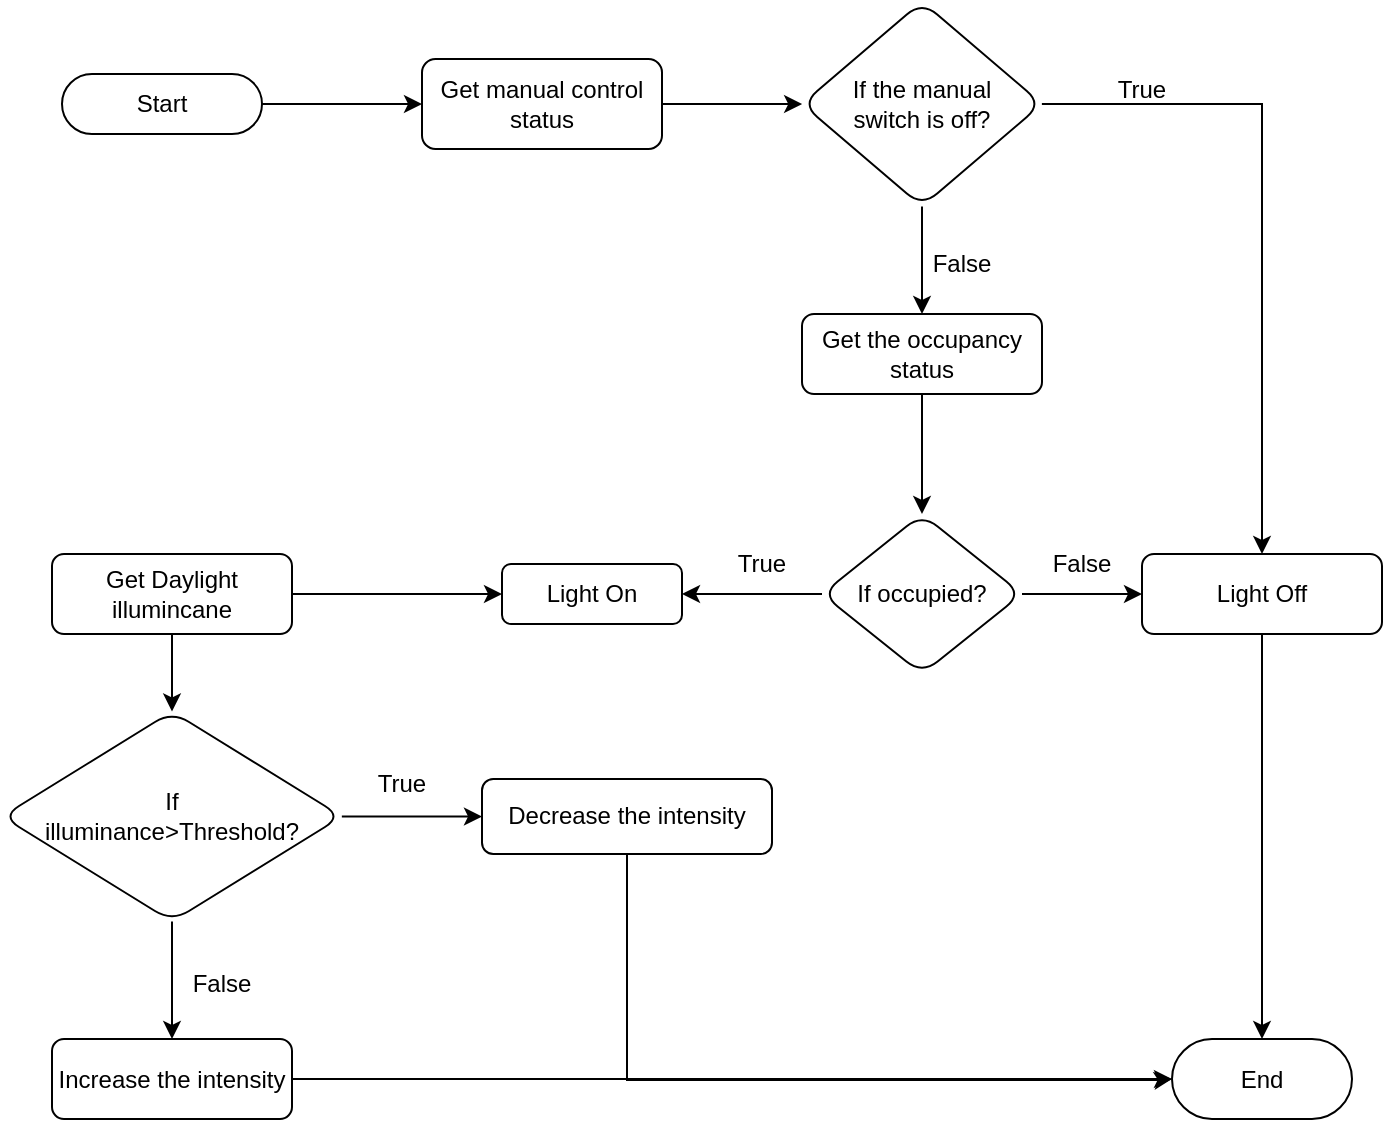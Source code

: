 <mxfile version="20.3.7" type="device"><diagram id="NYH5wvCjKWiZQ_MnIF8O" name="Page-1"><mxGraphModel dx="1038" dy="539" grid="1" gridSize="10" guides="1" tooltips="1" connect="1" arrows="1" fold="1" page="1" pageScale="1" pageWidth="850" pageHeight="1100" math="0" shadow="0"><root><mxCell id="0"/><mxCell id="1" parent="0"/><mxCell id="BGQNkscbaPMN65yg1KjA-3" style="edgeStyle=orthogonalEdgeStyle;rounded=0;orthogonalLoop=1;jettySize=auto;html=1;entryX=0;entryY=0.5;entryDx=0;entryDy=0;" parent="1" source="BGQNkscbaPMN65yg1KjA-1" target="BGQNkscbaPMN65yg1KjA-2" edge="1"><mxGeometry relative="1" as="geometry"/></mxCell><mxCell id="BGQNkscbaPMN65yg1KjA-1" value="Start" style="rounded=1;whiteSpace=wrap;html=1;arcSize=50;" parent="1" vertex="1"><mxGeometry x="170" y="70" width="100" height="30" as="geometry"/></mxCell><mxCell id="BGQNkscbaPMN65yg1KjA-5" value="" style="edgeStyle=orthogonalEdgeStyle;rounded=0;orthogonalLoop=1;jettySize=auto;html=1;" parent="1" source="BGQNkscbaPMN65yg1KjA-2" target="BGQNkscbaPMN65yg1KjA-4" edge="1"><mxGeometry relative="1" as="geometry"/></mxCell><mxCell id="BGQNkscbaPMN65yg1KjA-2" value="Get manual control status" style="rounded=1;whiteSpace=wrap;html=1;" parent="1" vertex="1"><mxGeometry x="350" y="62.5" width="120" height="45" as="geometry"/></mxCell><mxCell id="BGQNkscbaPMN65yg1KjA-7" value="" style="edgeStyle=orthogonalEdgeStyle;rounded=0;orthogonalLoop=1;jettySize=auto;html=1;" parent="1" source="BGQNkscbaPMN65yg1KjA-4" target="BGQNkscbaPMN65yg1KjA-6" edge="1"><mxGeometry relative="1" as="geometry"/></mxCell><mxCell id="BGQNkscbaPMN65yg1KjA-10" value="" style="edgeStyle=orthogonalEdgeStyle;rounded=0;orthogonalLoop=1;jettySize=auto;html=1;" parent="1" source="BGQNkscbaPMN65yg1KjA-4" target="BGQNkscbaPMN65yg1KjA-9" edge="1"><mxGeometry relative="1" as="geometry"/></mxCell><mxCell id="BGQNkscbaPMN65yg1KjA-4" value="If the manual&lt;br&gt;switch is off?" style="rhombus;whiteSpace=wrap;html=1;rounded=1;" parent="1" vertex="1"><mxGeometry x="540" y="33.75" width="120" height="102.5" as="geometry"/></mxCell><mxCell id="BGQNkscbaPMN65yg1KjA-34" value="" style="edgeStyle=orthogonalEdgeStyle;rounded=0;orthogonalLoop=1;jettySize=auto;html=1;" parent="1" source="BGQNkscbaPMN65yg1KjA-6" target="BGQNkscbaPMN65yg1KjA-33" edge="1"><mxGeometry relative="1" as="geometry"/></mxCell><mxCell id="BGQNkscbaPMN65yg1KjA-6" value="Light Off" style="whiteSpace=wrap;html=1;rounded=1;" parent="1" vertex="1"><mxGeometry x="710" y="310" width="120" height="40" as="geometry"/></mxCell><mxCell id="BGQNkscbaPMN65yg1KjA-8" value="True" style="text;html=1;strokeColor=none;fillColor=none;align=center;verticalAlign=middle;whiteSpace=wrap;rounded=0;" parent="1" vertex="1"><mxGeometry x="680" y="62.5" width="60" height="30" as="geometry"/></mxCell><mxCell id="BGQNkscbaPMN65yg1KjA-13" value="" style="edgeStyle=orthogonalEdgeStyle;rounded=0;orthogonalLoop=1;jettySize=auto;html=1;" parent="1" source="BGQNkscbaPMN65yg1KjA-9" target="BGQNkscbaPMN65yg1KjA-12" edge="1"><mxGeometry relative="1" as="geometry"/></mxCell><mxCell id="BGQNkscbaPMN65yg1KjA-9" value="Get the occupancy status" style="whiteSpace=wrap;html=1;rounded=1;" parent="1" vertex="1"><mxGeometry x="540" y="190" width="120" height="40" as="geometry"/></mxCell><mxCell id="BGQNkscbaPMN65yg1KjA-11" value="False" style="text;html=1;strokeColor=none;fillColor=none;align=center;verticalAlign=middle;whiteSpace=wrap;rounded=0;" parent="1" vertex="1"><mxGeometry x="590" y="150" width="60" height="30" as="geometry"/></mxCell><mxCell id="BGQNkscbaPMN65yg1KjA-14" style="edgeStyle=orthogonalEdgeStyle;rounded=0;orthogonalLoop=1;jettySize=auto;html=1;exitX=1;exitY=0.5;exitDx=0;exitDy=0;entryX=0;entryY=0.5;entryDx=0;entryDy=0;" parent="1" source="BGQNkscbaPMN65yg1KjA-12" target="BGQNkscbaPMN65yg1KjA-6" edge="1"><mxGeometry relative="1" as="geometry"/></mxCell><mxCell id="BGQNkscbaPMN65yg1KjA-27" value="" style="edgeStyle=orthogonalEdgeStyle;rounded=0;orthogonalLoop=1;jettySize=auto;html=1;" parent="1" source="BGQNkscbaPMN65yg1KjA-12" target="BGQNkscbaPMN65yg1KjA-26" edge="1"><mxGeometry relative="1" as="geometry"/></mxCell><mxCell id="BGQNkscbaPMN65yg1KjA-12" value="If occupied?" style="rhombus;whiteSpace=wrap;html=1;rounded=1;" parent="1" vertex="1"><mxGeometry x="550" y="290" width="100" height="80" as="geometry"/></mxCell><mxCell id="BGQNkscbaPMN65yg1KjA-15" value="False" style="text;html=1;strokeColor=none;fillColor=none;align=center;verticalAlign=middle;whiteSpace=wrap;rounded=0;" parent="1" vertex="1"><mxGeometry x="650" y="300" width="60" height="30" as="geometry"/></mxCell><mxCell id="BGQNkscbaPMN65yg1KjA-22" value="" style="edgeStyle=orthogonalEdgeStyle;rounded=0;orthogonalLoop=1;jettySize=auto;html=1;" parent="1" source="BGQNkscbaPMN65yg1KjA-18" target="BGQNkscbaPMN65yg1KjA-21" edge="1"><mxGeometry relative="1" as="geometry"/></mxCell><mxCell id="BGQNkscbaPMN65yg1KjA-30" style="edgeStyle=orthogonalEdgeStyle;rounded=0;orthogonalLoop=1;jettySize=auto;html=1;entryX=0;entryY=0.5;entryDx=0;entryDy=0;" parent="1" source="BGQNkscbaPMN65yg1KjA-18" target="BGQNkscbaPMN65yg1KjA-26" edge="1"><mxGeometry relative="1" as="geometry"/></mxCell><mxCell id="BGQNkscbaPMN65yg1KjA-18" value="Get Daylight illumincane" style="whiteSpace=wrap;html=1;rounded=1;" parent="1" vertex="1"><mxGeometry x="165" y="310" width="120" height="40" as="geometry"/></mxCell><mxCell id="BGQNkscbaPMN65yg1KjA-20" value="True" style="text;html=1;strokeColor=none;fillColor=none;align=center;verticalAlign=middle;whiteSpace=wrap;rounded=0;" parent="1" vertex="1"><mxGeometry x="490" y="300" width="60" height="30" as="geometry"/></mxCell><mxCell id="BGQNkscbaPMN65yg1KjA-24" value="" style="edgeStyle=orthogonalEdgeStyle;rounded=0;orthogonalLoop=1;jettySize=auto;html=1;" parent="1" source="BGQNkscbaPMN65yg1KjA-21" target="BGQNkscbaPMN65yg1KjA-23" edge="1"><mxGeometry relative="1" as="geometry"/></mxCell><mxCell id="BGQNkscbaPMN65yg1KjA-32" value="" style="edgeStyle=orthogonalEdgeStyle;rounded=0;orthogonalLoop=1;jettySize=auto;html=1;" parent="1" source="BGQNkscbaPMN65yg1KjA-21" target="BGQNkscbaPMN65yg1KjA-31" edge="1"><mxGeometry relative="1" as="geometry"/></mxCell><mxCell id="BGQNkscbaPMN65yg1KjA-21" value="If&lt;br&gt;illuminance&amp;gt;Threshold?" style="rhombus;whiteSpace=wrap;html=1;rounded=1;" parent="1" vertex="1"><mxGeometry x="140" y="388.75" width="170" height="105" as="geometry"/></mxCell><mxCell id="BGQNkscbaPMN65yg1KjA-36" style="edgeStyle=orthogonalEdgeStyle;rounded=0;orthogonalLoop=1;jettySize=auto;html=1;entryX=0;entryY=0.5;entryDx=0;entryDy=0;" parent="1" source="BGQNkscbaPMN65yg1KjA-23" target="BGQNkscbaPMN65yg1KjA-33" edge="1"><mxGeometry relative="1" as="geometry"/></mxCell><mxCell id="BGQNkscbaPMN65yg1KjA-23" value="Increase the intensity" style="whiteSpace=wrap;html=1;rounded=1;" parent="1" vertex="1"><mxGeometry x="165" y="552.5" width="120" height="40" as="geometry"/></mxCell><mxCell id="BGQNkscbaPMN65yg1KjA-26" value="Light On" style="whiteSpace=wrap;html=1;rounded=1;" parent="1" vertex="1"><mxGeometry x="390" y="315" width="90" height="30" as="geometry"/></mxCell><mxCell id="BGQNkscbaPMN65yg1KjA-35" style="edgeStyle=orthogonalEdgeStyle;rounded=0;orthogonalLoop=1;jettySize=auto;html=1;entryX=0;entryY=0.5;entryDx=0;entryDy=0;" parent="1" source="BGQNkscbaPMN65yg1KjA-31" target="BGQNkscbaPMN65yg1KjA-33" edge="1"><mxGeometry relative="1" as="geometry"><Array as="points"><mxPoint x="453" y="573"/><mxPoint x="720" y="573"/></Array></mxGeometry></mxCell><mxCell id="BGQNkscbaPMN65yg1KjA-31" value="Decrease the intensity" style="whiteSpace=wrap;html=1;rounded=1;" parent="1" vertex="1"><mxGeometry x="380" y="422.5" width="145" height="37.5" as="geometry"/></mxCell><mxCell id="BGQNkscbaPMN65yg1KjA-33" value="End" style="whiteSpace=wrap;html=1;rounded=1;arcSize=50;" parent="1" vertex="1"><mxGeometry x="725" y="552.5" width="90" height="40" as="geometry"/></mxCell><mxCell id="u06aXpA9aoiznbqxnjRx-1" value="True" style="text;html=1;strokeColor=none;fillColor=none;align=center;verticalAlign=middle;whiteSpace=wrap;rounded=0;" vertex="1" parent="1"><mxGeometry x="310" y="410" width="60" height="30" as="geometry"/></mxCell><mxCell id="u06aXpA9aoiznbqxnjRx-2" value="False" style="text;html=1;strokeColor=none;fillColor=none;align=center;verticalAlign=middle;whiteSpace=wrap;rounded=0;" vertex="1" parent="1"><mxGeometry x="220" y="510" width="60" height="30" as="geometry"/></mxCell></root></mxGraphModel></diagram></mxfile>